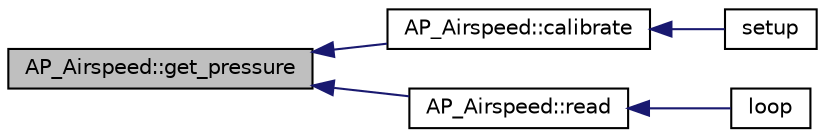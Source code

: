 digraph "AP_Airspeed::get_pressure"
{
 // INTERACTIVE_SVG=YES
  edge [fontname="Helvetica",fontsize="10",labelfontname="Helvetica",labelfontsize="10"];
  node [fontname="Helvetica",fontsize="10",shape=record];
  rankdir="LR";
  Node1 [label="AP_Airspeed::get_pressure",height=0.2,width=0.4,color="black", fillcolor="grey75", style="filled" fontcolor="black"];
  Node1 -> Node2 [dir="back",color="midnightblue",fontsize="10",style="solid",fontname="Helvetica"];
  Node2 [label="AP_Airspeed::calibrate",height=0.2,width=0.4,color="black", fillcolor="white", style="filled",URL="$classAP__Airspeed.html#afb7c91590b3efc00ee2d72cc6bcc856f"];
  Node2 -> Node3 [dir="back",color="midnightblue",fontsize="10",style="solid",fontname="Helvetica"];
  Node3 [label="setup",height=0.2,width=0.4,color="black", fillcolor="white", style="filled",URL="$Airspeed_8pde.html#a4fc01d736fe50cf5b977f755b675f11d"];
  Node1 -> Node4 [dir="back",color="midnightblue",fontsize="10",style="solid",fontname="Helvetica"];
  Node4 [label="AP_Airspeed::read",height=0.2,width=0.4,color="black", fillcolor="white", style="filled",URL="$classAP__Airspeed.html#af713d23fce3c9a5e78e043d4e3b2d012"];
  Node4 -> Node5 [dir="back",color="midnightblue",fontsize="10",style="solid",fontname="Helvetica"];
  Node5 [label="loop",height=0.2,width=0.4,color="black", fillcolor="white", style="filled",URL="$Airspeed_8pde.html#a0b33edabd7f1c4e4a0bf32c67269be2f"];
}
